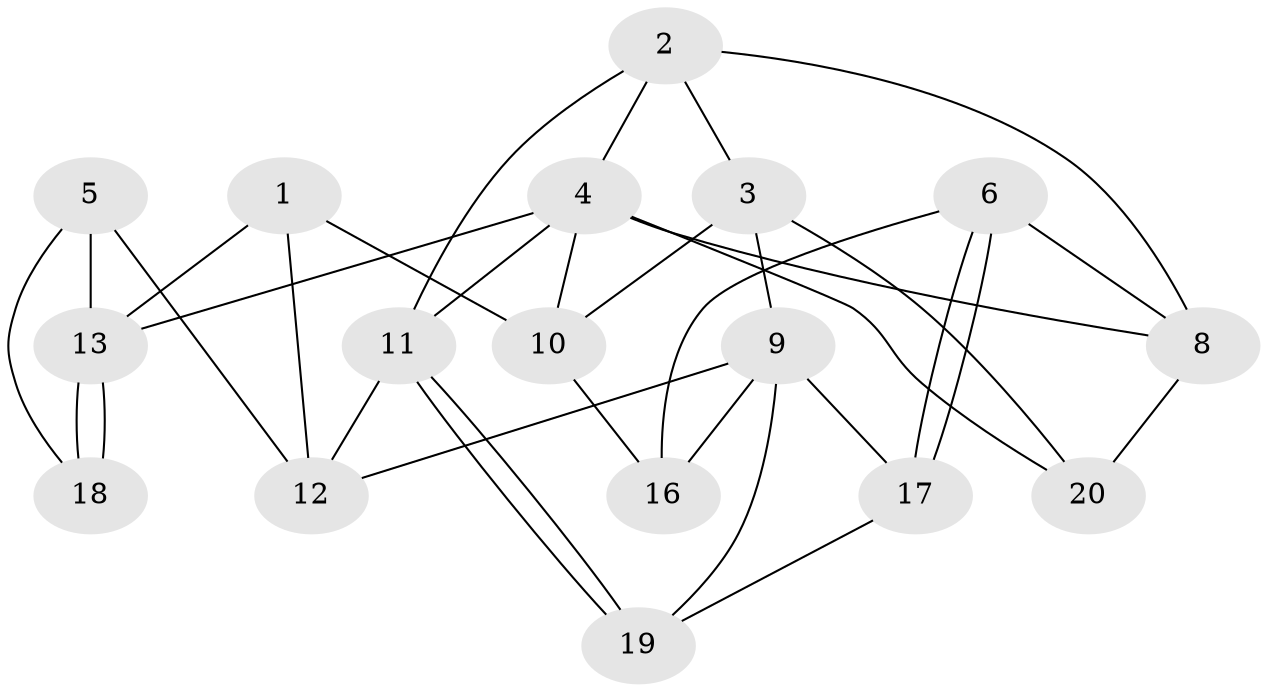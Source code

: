 // Generated by graph-tools (version 1.1) at 2025/46/02/15/25 05:46:28]
// undirected, 17 vertices, 34 edges
graph export_dot {
graph [start="1"]
  node [color=gray90,style=filled];
  1;
  2;
  3;
  4 [super="+7+14"];
  5;
  6;
  8;
  9 [super="+14"];
  10 [super="+15"];
  11;
  12;
  13;
  16;
  17;
  18;
  19 [super="+15"];
  20 [super="+7"];
  1 -- 10;
  1 -- 12;
  1 -- 13;
  2 -- 4;
  2 -- 3;
  2 -- 8;
  2 -- 11;
  3 -- 10;
  3 -- 20;
  3 -- 9;
  4 -- 13;
  4 -- 11;
  4 -- 8;
  4 -- 10;
  4 -- 20;
  5 -- 13;
  5 -- 12;
  5 -- 18;
  6 -- 8;
  6 -- 17;
  6 -- 17;
  6 -- 16;
  8 -- 20;
  9 -- 17;
  9 -- 12;
  9 -- 16;
  9 -- 19;
  10 -- 16;
  11 -- 19;
  11 -- 19;
  11 -- 12;
  13 -- 18;
  13 -- 18;
  17 -- 19;
}
